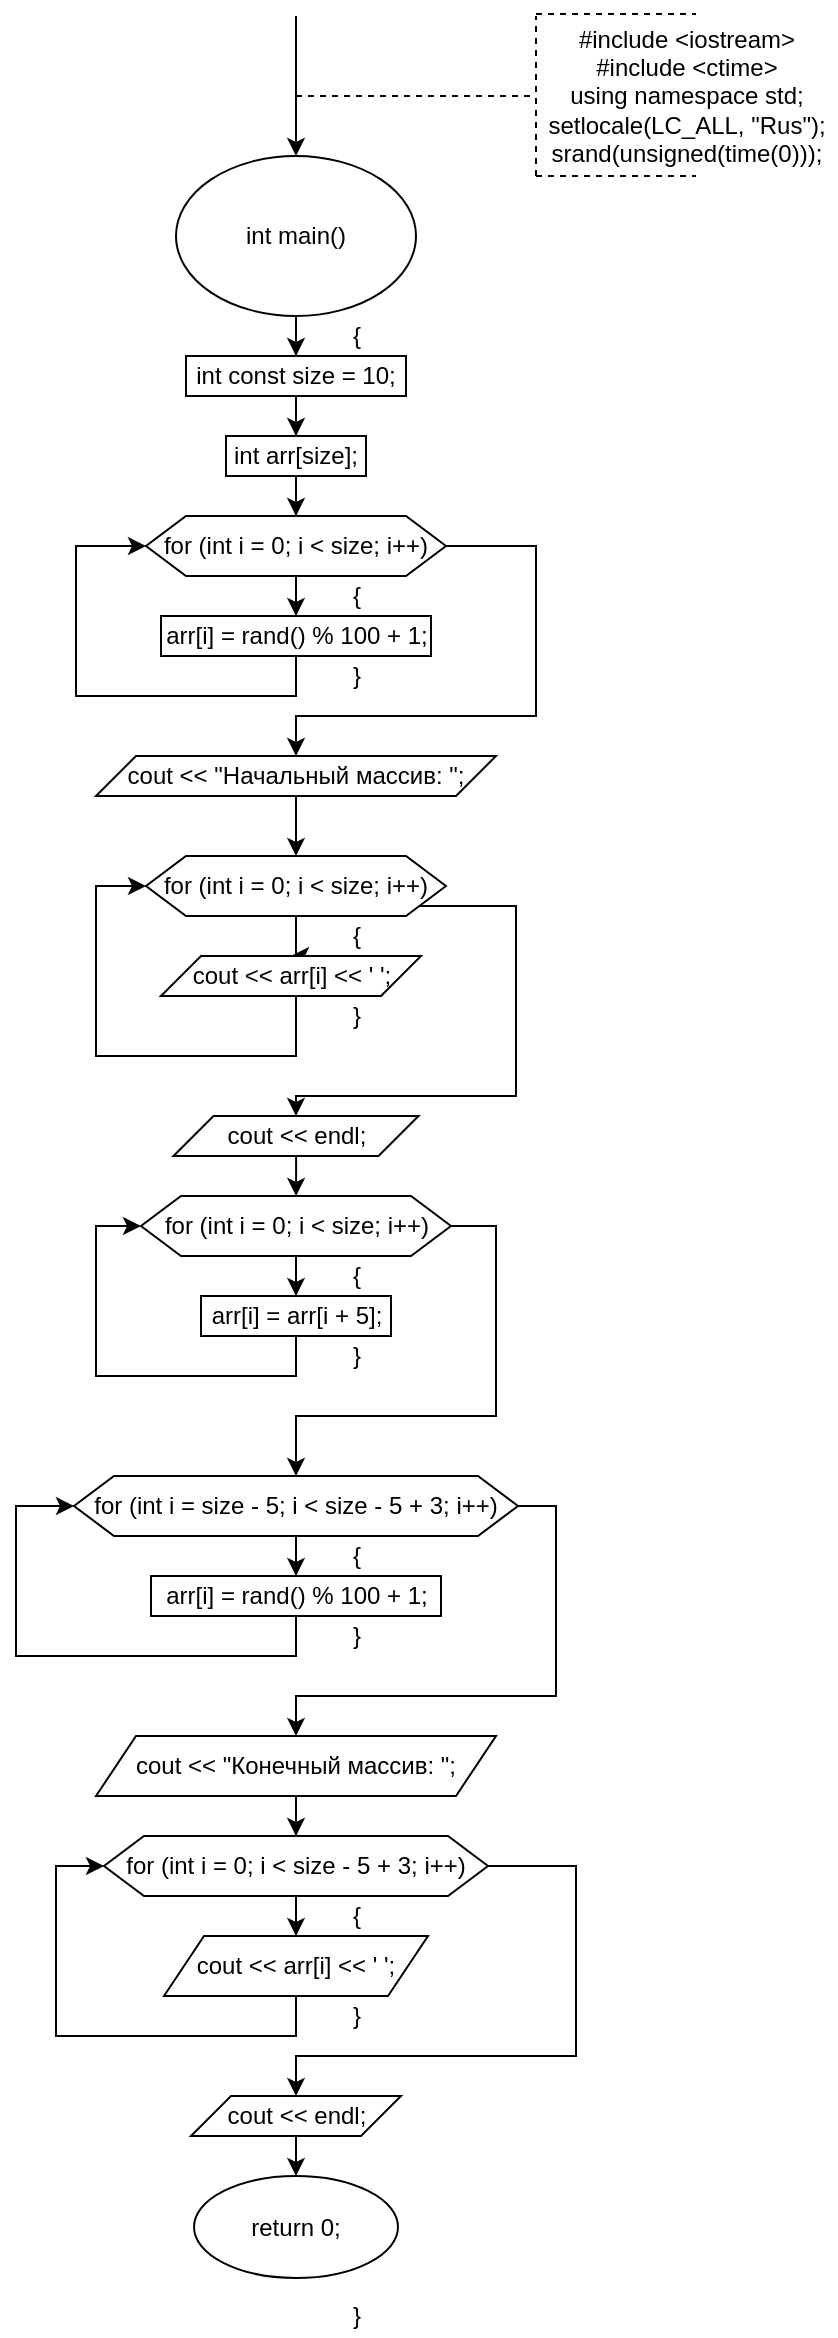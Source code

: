 <mxfile version="17.0.0" type="github"><diagram id="C5RBs43oDa-KdzZeNtuy" name="Page-1"><mxGraphModel dx="2137" dy="2372" grid="1" gridSize="10" guides="1" tooltips="1" connect="1" arrows="1" fold="1" page="1" pageScale="1" pageWidth="827" pageHeight="1169" math="0" shadow="0"><root><mxCell id="WIyWlLk6GJQsqaUBKTNV-0"/><mxCell id="WIyWlLk6GJQsqaUBKTNV-1" parent="WIyWlLk6GJQsqaUBKTNV-0"/><mxCell id="_j7C8bdsk83C7GOWMhXm-13" style="edgeStyle=orthogonalEdgeStyle;rounded=0;orthogonalLoop=1;jettySize=auto;html=1;entryX=0.5;entryY=0;entryDx=0;entryDy=0;" edge="1" parent="WIyWlLk6GJQsqaUBKTNV-1" source="_j7C8bdsk83C7GOWMhXm-0" target="_j7C8bdsk83C7GOWMhXm-11"><mxGeometry relative="1" as="geometry"/></mxCell><mxCell id="_j7C8bdsk83C7GOWMhXm-0" value="int main()" style="ellipse;whiteSpace=wrap;html=1;" vertex="1" parent="WIyWlLk6GJQsqaUBKTNV-1"><mxGeometry x="260" y="70" width="120" height="80" as="geometry"/></mxCell><mxCell id="_j7C8bdsk83C7GOWMhXm-1" value="" style="endArrow=classic;html=1;rounded=0;entryX=0.5;entryY=0;entryDx=0;entryDy=0;" edge="1" parent="WIyWlLk6GJQsqaUBKTNV-1" target="_j7C8bdsk83C7GOWMhXm-0"><mxGeometry width="50" height="50" relative="1" as="geometry"><mxPoint x="320" as="sourcePoint"/><mxPoint x="440" y="270" as="targetPoint"/></mxGeometry></mxCell><mxCell id="_j7C8bdsk83C7GOWMhXm-4" value="" style="endArrow=none;dashed=1;html=1;rounded=0;" edge="1" parent="WIyWlLk6GJQsqaUBKTNV-1"><mxGeometry width="50" height="50" relative="1" as="geometry"><mxPoint x="320" y="40" as="sourcePoint"/><mxPoint x="440" y="40" as="targetPoint"/></mxGeometry></mxCell><mxCell id="_j7C8bdsk83C7GOWMhXm-5" value="" style="endArrow=none;dashed=1;html=1;rounded=0;" edge="1" parent="WIyWlLk6GJQsqaUBKTNV-1"><mxGeometry width="50" height="50" relative="1" as="geometry"><mxPoint x="440" y="80" as="sourcePoint"/><mxPoint x="440" as="targetPoint"/></mxGeometry></mxCell><mxCell id="_j7C8bdsk83C7GOWMhXm-6" value="&lt;div&gt;#include &amp;lt;iostream&amp;gt;&lt;/div&gt;&lt;div&gt;#include &amp;lt;ctime&amp;gt;&lt;br&gt;&lt;/div&gt;&lt;div&gt;using namespace std;&lt;/div&gt;&lt;div&gt;&lt;div&gt;&lt;span&gt;&#9;&lt;/span&gt;setlocale(LC_ALL, &quot;Rus&quot;);&lt;/div&gt;&lt;div&gt;&lt;span&gt;&#9;&lt;/span&gt;srand(unsigned(time(0)));&lt;/div&gt;&lt;/div&gt;" style="text;html=1;align=center;verticalAlign=middle;resizable=0;points=[];autosize=1;strokeColor=none;fillColor=none;" vertex="1" parent="WIyWlLk6GJQsqaUBKTNV-1"><mxGeometry x="440" width="150" height="80" as="geometry"/></mxCell><mxCell id="_j7C8bdsk83C7GOWMhXm-7" value="" style="endArrow=none;dashed=1;html=1;rounded=0;" edge="1" parent="WIyWlLk6GJQsqaUBKTNV-1"><mxGeometry width="50" height="50" relative="1" as="geometry"><mxPoint x="440" y="80" as="sourcePoint"/><mxPoint x="520" y="80" as="targetPoint"/><Array as="points"><mxPoint x="480" y="80"/></Array></mxGeometry></mxCell><mxCell id="_j7C8bdsk83C7GOWMhXm-8" value="" style="endArrow=none;dashed=1;html=1;rounded=0;" edge="1" parent="WIyWlLk6GJQsqaUBKTNV-1"><mxGeometry width="50" height="50" relative="1" as="geometry"><mxPoint x="440" y="-1" as="sourcePoint"/><mxPoint x="520" y="-1" as="targetPoint"/></mxGeometry></mxCell><mxCell id="_j7C8bdsk83C7GOWMhXm-15" style="edgeStyle=orthogonalEdgeStyle;rounded=0;orthogonalLoop=1;jettySize=auto;html=1;" edge="1" parent="WIyWlLk6GJQsqaUBKTNV-1" source="_j7C8bdsk83C7GOWMhXm-11" target="_j7C8bdsk83C7GOWMhXm-14"><mxGeometry relative="1" as="geometry"/></mxCell><mxCell id="_j7C8bdsk83C7GOWMhXm-11" value="int const size = 10;" style="rounded=0;whiteSpace=wrap;html=1;" vertex="1" parent="WIyWlLk6GJQsqaUBKTNV-1"><mxGeometry x="265" y="170" width="110" height="20" as="geometry"/></mxCell><mxCell id="_j7C8bdsk83C7GOWMhXm-12" value="{" style="text;html=1;align=center;verticalAlign=middle;resizable=0;points=[];autosize=1;strokeColor=none;fillColor=none;" vertex="1" parent="WIyWlLk6GJQsqaUBKTNV-1"><mxGeometry x="340" y="150" width="20" height="20" as="geometry"/></mxCell><mxCell id="_j7C8bdsk83C7GOWMhXm-17" style="edgeStyle=orthogonalEdgeStyle;rounded=0;orthogonalLoop=1;jettySize=auto;html=1;" edge="1" parent="WIyWlLk6GJQsqaUBKTNV-1" source="_j7C8bdsk83C7GOWMhXm-14" target="_j7C8bdsk83C7GOWMhXm-16"><mxGeometry relative="1" as="geometry"/></mxCell><mxCell id="_j7C8bdsk83C7GOWMhXm-14" value="int arr[size];" style="rounded=0;whiteSpace=wrap;html=1;" vertex="1" parent="WIyWlLk6GJQsqaUBKTNV-1"><mxGeometry x="285" y="210" width="70" height="20" as="geometry"/></mxCell><mxCell id="_j7C8bdsk83C7GOWMhXm-19" style="edgeStyle=orthogonalEdgeStyle;rounded=0;orthogonalLoop=1;jettySize=auto;html=1;" edge="1" parent="WIyWlLk6GJQsqaUBKTNV-1" source="_j7C8bdsk83C7GOWMhXm-16" target="_j7C8bdsk83C7GOWMhXm-18"><mxGeometry relative="1" as="geometry"/></mxCell><mxCell id="_j7C8bdsk83C7GOWMhXm-25" style="edgeStyle=orthogonalEdgeStyle;rounded=0;orthogonalLoop=1;jettySize=auto;html=1;entryX=0.5;entryY=0;entryDx=0;entryDy=0;" edge="1" parent="WIyWlLk6GJQsqaUBKTNV-1" source="_j7C8bdsk83C7GOWMhXm-16" target="_j7C8bdsk83C7GOWMhXm-23"><mxGeometry relative="1" as="geometry"><mxPoint x="320" y="380" as="targetPoint"/><Array as="points"><mxPoint x="440" y="265"/><mxPoint x="440" y="350"/><mxPoint x="320" y="350"/></Array></mxGeometry></mxCell><mxCell id="_j7C8bdsk83C7GOWMhXm-16" value="for (int i = 0; i &amp;lt; size; i++)" style="shape=hexagon;perimeter=hexagonPerimeter2;whiteSpace=wrap;html=1;fixedSize=1;" vertex="1" parent="WIyWlLk6GJQsqaUBKTNV-1"><mxGeometry x="245" y="250" width="150" height="30" as="geometry"/></mxCell><mxCell id="_j7C8bdsk83C7GOWMhXm-27" style="edgeStyle=orthogonalEdgeStyle;rounded=0;orthogonalLoop=1;jettySize=auto;html=1;exitX=0.5;exitY=1;exitDx=0;exitDy=0;entryX=0;entryY=0.5;entryDx=0;entryDy=0;" edge="1" parent="WIyWlLk6GJQsqaUBKTNV-1" source="_j7C8bdsk83C7GOWMhXm-18" target="_j7C8bdsk83C7GOWMhXm-16"><mxGeometry relative="1" as="geometry"><mxPoint x="320" y="240" as="targetPoint"/><Array as="points"><mxPoint x="320" y="340"/><mxPoint x="210" y="340"/><mxPoint x="210" y="265"/></Array></mxGeometry></mxCell><mxCell id="_j7C8bdsk83C7GOWMhXm-18" value="arr[i] = rand() % 100 + 1;" style="rounded=0;whiteSpace=wrap;html=1;" vertex="1" parent="WIyWlLk6GJQsqaUBKTNV-1"><mxGeometry x="252.5" y="300" width="135" height="20" as="geometry"/></mxCell><mxCell id="_j7C8bdsk83C7GOWMhXm-20" value="{&lt;br&gt;" style="text;html=1;align=center;verticalAlign=middle;resizable=0;points=[];autosize=1;strokeColor=none;fillColor=none;" vertex="1" parent="WIyWlLk6GJQsqaUBKTNV-1"><mxGeometry x="340" y="280" width="20" height="20" as="geometry"/></mxCell><mxCell id="_j7C8bdsk83C7GOWMhXm-30" style="edgeStyle=orthogonalEdgeStyle;rounded=0;orthogonalLoop=1;jettySize=auto;html=1;entryX=0.5;entryY=0;entryDx=0;entryDy=0;" edge="1" parent="WIyWlLk6GJQsqaUBKTNV-1" source="_j7C8bdsk83C7GOWMhXm-23" target="_j7C8bdsk83C7GOWMhXm-29"><mxGeometry relative="1" as="geometry"/></mxCell><mxCell id="_j7C8bdsk83C7GOWMhXm-23" value="cout &amp;lt;&amp;lt; &quot;Начальный массив: &quot;;" style="shape=parallelogram;perimeter=parallelogramPerimeter;whiteSpace=wrap;html=1;fixedSize=1;" vertex="1" parent="WIyWlLk6GJQsqaUBKTNV-1"><mxGeometry x="220" y="370" width="200" height="20" as="geometry"/></mxCell><mxCell id="_j7C8bdsk83C7GOWMhXm-28" value="}&lt;br&gt;" style="text;html=1;align=center;verticalAlign=middle;resizable=0;points=[];autosize=1;strokeColor=none;fillColor=none;" vertex="1" parent="WIyWlLk6GJQsqaUBKTNV-1"><mxGeometry x="340" y="320" width="20" height="20" as="geometry"/></mxCell><mxCell id="_j7C8bdsk83C7GOWMhXm-32" style="edgeStyle=orthogonalEdgeStyle;rounded=0;orthogonalLoop=1;jettySize=auto;html=1;" edge="1" parent="WIyWlLk6GJQsqaUBKTNV-1" source="_j7C8bdsk83C7GOWMhXm-29" target="_j7C8bdsk83C7GOWMhXm-31"><mxGeometry relative="1" as="geometry"/></mxCell><mxCell id="_j7C8bdsk83C7GOWMhXm-39" style="edgeStyle=orthogonalEdgeStyle;rounded=0;orthogonalLoop=1;jettySize=auto;html=1;entryX=0.5;entryY=0;entryDx=0;entryDy=0;" edge="1" parent="WIyWlLk6GJQsqaUBKTNV-1" source="_j7C8bdsk83C7GOWMhXm-29" target="_j7C8bdsk83C7GOWMhXm-38"><mxGeometry relative="1" as="geometry"><mxPoint x="320" y="540" as="targetPoint"/><Array as="points"><mxPoint x="430" y="445"/><mxPoint x="430" y="540"/><mxPoint x="320" y="540"/></Array></mxGeometry></mxCell><mxCell id="_j7C8bdsk83C7GOWMhXm-29" value="for (int i = 0; i &amp;lt; size; i++)" style="shape=hexagon;perimeter=hexagonPerimeter2;whiteSpace=wrap;html=1;fixedSize=1;" vertex="1" parent="WIyWlLk6GJQsqaUBKTNV-1"><mxGeometry x="245" y="420" width="150" height="30" as="geometry"/></mxCell><mxCell id="_j7C8bdsk83C7GOWMhXm-36" style="edgeStyle=orthogonalEdgeStyle;rounded=0;orthogonalLoop=1;jettySize=auto;html=1;entryX=0;entryY=0.5;entryDx=0;entryDy=0;" edge="1" parent="WIyWlLk6GJQsqaUBKTNV-1" source="_j7C8bdsk83C7GOWMhXm-31" target="_j7C8bdsk83C7GOWMhXm-29"><mxGeometry relative="1" as="geometry"><mxPoint x="320" y="410" as="targetPoint"/><Array as="points"><mxPoint x="320" y="520"/><mxPoint x="220" y="520"/><mxPoint x="220" y="435"/></Array></mxGeometry></mxCell><mxCell id="_j7C8bdsk83C7GOWMhXm-31" value="cout &amp;lt;&amp;lt; arr[i] &amp;lt;&amp;lt; ' ';" style="shape=parallelogram;perimeter=parallelogramPerimeter;whiteSpace=wrap;html=1;fixedSize=1;" vertex="1" parent="WIyWlLk6GJQsqaUBKTNV-1"><mxGeometry x="252.5" y="470" width="130" height="20" as="geometry"/></mxCell><mxCell id="_j7C8bdsk83C7GOWMhXm-33" value="{&lt;br&gt;" style="text;html=1;align=center;verticalAlign=middle;resizable=0;points=[];autosize=1;strokeColor=none;fillColor=none;" vertex="1" parent="WIyWlLk6GJQsqaUBKTNV-1"><mxGeometry x="340" y="450" width="20" height="20" as="geometry"/></mxCell><mxCell id="_j7C8bdsk83C7GOWMhXm-34" value="}&lt;br&gt;" style="text;html=1;align=center;verticalAlign=middle;resizable=0;points=[];autosize=1;strokeColor=none;fillColor=none;" vertex="1" parent="WIyWlLk6GJQsqaUBKTNV-1"><mxGeometry x="340" y="490" width="20" height="20" as="geometry"/></mxCell><mxCell id="_j7C8bdsk83C7GOWMhXm-41" style="edgeStyle=orthogonalEdgeStyle;rounded=0;orthogonalLoop=1;jettySize=auto;html=1;" edge="1" parent="WIyWlLk6GJQsqaUBKTNV-1" source="_j7C8bdsk83C7GOWMhXm-38" target="_j7C8bdsk83C7GOWMhXm-40"><mxGeometry relative="1" as="geometry"/></mxCell><mxCell id="_j7C8bdsk83C7GOWMhXm-38" value="cout &amp;lt;&amp;lt; endl;" style="shape=parallelogram;perimeter=parallelogramPerimeter;whiteSpace=wrap;html=1;fixedSize=1;" vertex="1" parent="WIyWlLk6GJQsqaUBKTNV-1"><mxGeometry x="258.75" y="550" width="122.5" height="20" as="geometry"/></mxCell><mxCell id="_j7C8bdsk83C7GOWMhXm-43" style="edgeStyle=orthogonalEdgeStyle;rounded=0;orthogonalLoop=1;jettySize=auto;html=1;" edge="1" parent="WIyWlLk6GJQsqaUBKTNV-1" source="_j7C8bdsk83C7GOWMhXm-40" target="_j7C8bdsk83C7GOWMhXm-42"><mxGeometry relative="1" as="geometry"/></mxCell><mxCell id="_j7C8bdsk83C7GOWMhXm-49" style="edgeStyle=orthogonalEdgeStyle;rounded=0;orthogonalLoop=1;jettySize=auto;html=1;entryX=0.5;entryY=0;entryDx=0;entryDy=0;" edge="1" parent="WIyWlLk6GJQsqaUBKTNV-1" source="_j7C8bdsk83C7GOWMhXm-40" target="_j7C8bdsk83C7GOWMhXm-48"><mxGeometry relative="1" as="geometry"><mxPoint x="460" y="730" as="targetPoint"/><Array as="points"><mxPoint x="420" y="605"/><mxPoint x="420" y="700"/><mxPoint x="320" y="700"/></Array></mxGeometry></mxCell><mxCell id="_j7C8bdsk83C7GOWMhXm-40" value="for (int i = 0; i &amp;lt; size; i++)" style="shape=hexagon;perimeter=hexagonPerimeter2;whiteSpace=wrap;html=1;fixedSize=1;" vertex="1" parent="WIyWlLk6GJQsqaUBKTNV-1"><mxGeometry x="242.5" y="590" width="155" height="30" as="geometry"/></mxCell><mxCell id="_j7C8bdsk83C7GOWMhXm-44" style="edgeStyle=orthogonalEdgeStyle;rounded=0;orthogonalLoop=1;jettySize=auto;html=1;entryX=0;entryY=0.5;entryDx=0;entryDy=0;" edge="1" parent="WIyWlLk6GJQsqaUBKTNV-1" source="_j7C8bdsk83C7GOWMhXm-42" target="_j7C8bdsk83C7GOWMhXm-40"><mxGeometry relative="1" as="geometry"><mxPoint x="320" y="580" as="targetPoint"/><Array as="points"><mxPoint x="320" y="680"/><mxPoint x="220" y="680"/><mxPoint x="220" y="605"/></Array></mxGeometry></mxCell><mxCell id="_j7C8bdsk83C7GOWMhXm-42" value="arr[i] = arr[i + 5];" style="rounded=0;whiteSpace=wrap;html=1;" vertex="1" parent="WIyWlLk6GJQsqaUBKTNV-1"><mxGeometry x="272.5" y="640" width="95" height="20" as="geometry"/></mxCell><mxCell id="_j7C8bdsk83C7GOWMhXm-45" value="{&lt;br&gt;" style="text;html=1;align=center;verticalAlign=middle;resizable=0;points=[];autosize=1;strokeColor=none;fillColor=none;" vertex="1" parent="WIyWlLk6GJQsqaUBKTNV-1"><mxGeometry x="340" y="620" width="20" height="20" as="geometry"/></mxCell><mxCell id="_j7C8bdsk83C7GOWMhXm-47" value="}&lt;br&gt;" style="text;html=1;align=center;verticalAlign=middle;resizable=0;points=[];autosize=1;strokeColor=none;fillColor=none;" vertex="1" parent="WIyWlLk6GJQsqaUBKTNV-1"><mxGeometry x="340" y="660" width="20" height="20" as="geometry"/></mxCell><mxCell id="_j7C8bdsk83C7GOWMhXm-51" style="edgeStyle=orthogonalEdgeStyle;rounded=0;orthogonalLoop=1;jettySize=auto;html=1;" edge="1" parent="WIyWlLk6GJQsqaUBKTNV-1" source="_j7C8bdsk83C7GOWMhXm-48" target="_j7C8bdsk83C7GOWMhXm-50"><mxGeometry relative="1" as="geometry"/></mxCell><mxCell id="_j7C8bdsk83C7GOWMhXm-56" style="edgeStyle=orthogonalEdgeStyle;rounded=0;orthogonalLoop=1;jettySize=auto;html=1;entryX=0.5;entryY=0;entryDx=0;entryDy=0;" edge="1" parent="WIyWlLk6GJQsqaUBKTNV-1" source="_j7C8bdsk83C7GOWMhXm-48" target="_j7C8bdsk83C7GOWMhXm-55"><mxGeometry relative="1" as="geometry"><mxPoint x="460" y="870" as="targetPoint"/><Array as="points"><mxPoint x="450" y="745"/><mxPoint x="450" y="840"/><mxPoint x="320" y="840"/></Array></mxGeometry></mxCell><mxCell id="_j7C8bdsk83C7GOWMhXm-48" value="for (int i = size - 5; i &amp;lt; size - 5 + 3; i++)" style="shape=hexagon;perimeter=hexagonPerimeter2;whiteSpace=wrap;html=1;fixedSize=1;" vertex="1" parent="WIyWlLk6GJQsqaUBKTNV-1"><mxGeometry x="209" y="730" width="222" height="30" as="geometry"/></mxCell><mxCell id="_j7C8bdsk83C7GOWMhXm-54" style="edgeStyle=orthogonalEdgeStyle;rounded=0;orthogonalLoop=1;jettySize=auto;html=1;entryX=0;entryY=0.5;entryDx=0;entryDy=0;" edge="1" parent="WIyWlLk6GJQsqaUBKTNV-1" source="_j7C8bdsk83C7GOWMhXm-50" target="_j7C8bdsk83C7GOWMhXm-48"><mxGeometry relative="1" as="geometry"><mxPoint x="320" y="720" as="targetPoint"/><Array as="points"><mxPoint x="320" y="820"/><mxPoint x="180" y="820"/><mxPoint x="180" y="745"/></Array></mxGeometry></mxCell><mxCell id="_j7C8bdsk83C7GOWMhXm-50" value="arr[i] = rand() % 100 + 1;&lt;span&gt;&#9;&lt;/span&gt;" style="rounded=0;whiteSpace=wrap;html=1;" vertex="1" parent="WIyWlLk6GJQsqaUBKTNV-1"><mxGeometry x="247.5" y="780" width="145" height="20" as="geometry"/></mxCell><mxCell id="_j7C8bdsk83C7GOWMhXm-52" value="{&lt;br&gt;" style="text;html=1;align=center;verticalAlign=middle;resizable=0;points=[];autosize=1;strokeColor=none;fillColor=none;" vertex="1" parent="WIyWlLk6GJQsqaUBKTNV-1"><mxGeometry x="340" y="760" width="20" height="20" as="geometry"/></mxCell><mxCell id="_j7C8bdsk83C7GOWMhXm-53" value="}" style="text;html=1;align=center;verticalAlign=middle;resizable=0;points=[];autosize=1;strokeColor=none;fillColor=none;" vertex="1" parent="WIyWlLk6GJQsqaUBKTNV-1"><mxGeometry x="340" y="800" width="20" height="20" as="geometry"/></mxCell><mxCell id="_j7C8bdsk83C7GOWMhXm-58" style="edgeStyle=orthogonalEdgeStyle;rounded=0;orthogonalLoop=1;jettySize=auto;html=1;" edge="1" parent="WIyWlLk6GJQsqaUBKTNV-1" source="_j7C8bdsk83C7GOWMhXm-55" target="_j7C8bdsk83C7GOWMhXm-57"><mxGeometry relative="1" as="geometry"/></mxCell><mxCell id="_j7C8bdsk83C7GOWMhXm-55" value="cout &amp;lt;&amp;lt; &quot;Конечный массив: &quot;;" style="shape=parallelogram;perimeter=parallelogramPerimeter;whiteSpace=wrap;html=1;fixedSize=1;" vertex="1" parent="WIyWlLk6GJQsqaUBKTNV-1"><mxGeometry x="220" y="860" width="200" height="30" as="geometry"/></mxCell><mxCell id="_j7C8bdsk83C7GOWMhXm-60" style="edgeStyle=orthogonalEdgeStyle;rounded=0;orthogonalLoop=1;jettySize=auto;html=1;" edge="1" parent="WIyWlLk6GJQsqaUBKTNV-1" source="_j7C8bdsk83C7GOWMhXm-57" target="_j7C8bdsk83C7GOWMhXm-59"><mxGeometry relative="1" as="geometry"/></mxCell><mxCell id="_j7C8bdsk83C7GOWMhXm-65" style="edgeStyle=orthogonalEdgeStyle;rounded=0;orthogonalLoop=1;jettySize=auto;html=1;entryX=0.5;entryY=0;entryDx=0;entryDy=0;" edge="1" parent="WIyWlLk6GJQsqaUBKTNV-1" source="_j7C8bdsk83C7GOWMhXm-57" target="_j7C8bdsk83C7GOWMhXm-64"><mxGeometry relative="1" as="geometry"><mxPoint x="450" y="1040" as="targetPoint"/><Array as="points"><mxPoint x="460" y="925"/><mxPoint x="460" y="1020"/><mxPoint x="320" y="1020"/></Array></mxGeometry></mxCell><mxCell id="_j7C8bdsk83C7GOWMhXm-57" value="for (int i = 0; i &amp;lt; size - 5 + 3; i++)" style="shape=hexagon;perimeter=hexagonPerimeter2;whiteSpace=wrap;html=1;fixedSize=1;" vertex="1" parent="WIyWlLk6GJQsqaUBKTNV-1"><mxGeometry x="224" y="910" width="192" height="30" as="geometry"/></mxCell><mxCell id="_j7C8bdsk83C7GOWMhXm-63" style="edgeStyle=orthogonalEdgeStyle;rounded=0;orthogonalLoop=1;jettySize=auto;html=1;entryX=0;entryY=0.5;entryDx=0;entryDy=0;" edge="1" parent="WIyWlLk6GJQsqaUBKTNV-1" source="_j7C8bdsk83C7GOWMhXm-59" target="_j7C8bdsk83C7GOWMhXm-57"><mxGeometry relative="1" as="geometry"><mxPoint x="320" y="900" as="targetPoint"/><Array as="points"><mxPoint x="320" y="1010"/><mxPoint x="200" y="1010"/><mxPoint x="200" y="925"/></Array></mxGeometry></mxCell><mxCell id="_j7C8bdsk83C7GOWMhXm-59" value="cout &amp;lt;&amp;lt; arr[i] &amp;lt;&amp;lt; ' ';" style="shape=parallelogram;perimeter=parallelogramPerimeter;whiteSpace=wrap;html=1;fixedSize=1;" vertex="1" parent="WIyWlLk6GJQsqaUBKTNV-1"><mxGeometry x="254" y="960" width="132" height="30" as="geometry"/></mxCell><mxCell id="_j7C8bdsk83C7GOWMhXm-61" value="{&lt;br&gt;" style="text;html=1;align=center;verticalAlign=middle;resizable=0;points=[];autosize=1;strokeColor=none;fillColor=none;" vertex="1" parent="WIyWlLk6GJQsqaUBKTNV-1"><mxGeometry x="340" y="940" width="20" height="20" as="geometry"/></mxCell><mxCell id="_j7C8bdsk83C7GOWMhXm-62" value="}" style="text;html=1;align=center;verticalAlign=middle;resizable=0;points=[];autosize=1;strokeColor=none;fillColor=none;" vertex="1" parent="WIyWlLk6GJQsqaUBKTNV-1"><mxGeometry x="340" y="990" width="20" height="20" as="geometry"/></mxCell><mxCell id="_j7C8bdsk83C7GOWMhXm-67" style="edgeStyle=orthogonalEdgeStyle;rounded=0;orthogonalLoop=1;jettySize=auto;html=1;" edge="1" parent="WIyWlLk6GJQsqaUBKTNV-1" source="_j7C8bdsk83C7GOWMhXm-64" target="_j7C8bdsk83C7GOWMhXm-66"><mxGeometry relative="1" as="geometry"/></mxCell><mxCell id="_j7C8bdsk83C7GOWMhXm-64" value="cout &amp;lt;&amp;lt; endl;" style="shape=parallelogram;perimeter=parallelogramPerimeter;whiteSpace=wrap;html=1;fixedSize=1;" vertex="1" parent="WIyWlLk6GJQsqaUBKTNV-1"><mxGeometry x="267.5" y="1040" width="105" height="20" as="geometry"/></mxCell><mxCell id="_j7C8bdsk83C7GOWMhXm-66" value="return 0;" style="ellipse;whiteSpace=wrap;html=1;" vertex="1" parent="WIyWlLk6GJQsqaUBKTNV-1"><mxGeometry x="269" y="1080" width="102" height="51" as="geometry"/></mxCell><mxCell id="_j7C8bdsk83C7GOWMhXm-68" value="}&lt;br&gt;" style="text;html=1;align=center;verticalAlign=middle;resizable=0;points=[];autosize=1;strokeColor=none;fillColor=none;" vertex="1" parent="WIyWlLk6GJQsqaUBKTNV-1"><mxGeometry x="340" y="1140" width="20" height="20" as="geometry"/></mxCell></root></mxGraphModel></diagram></mxfile>